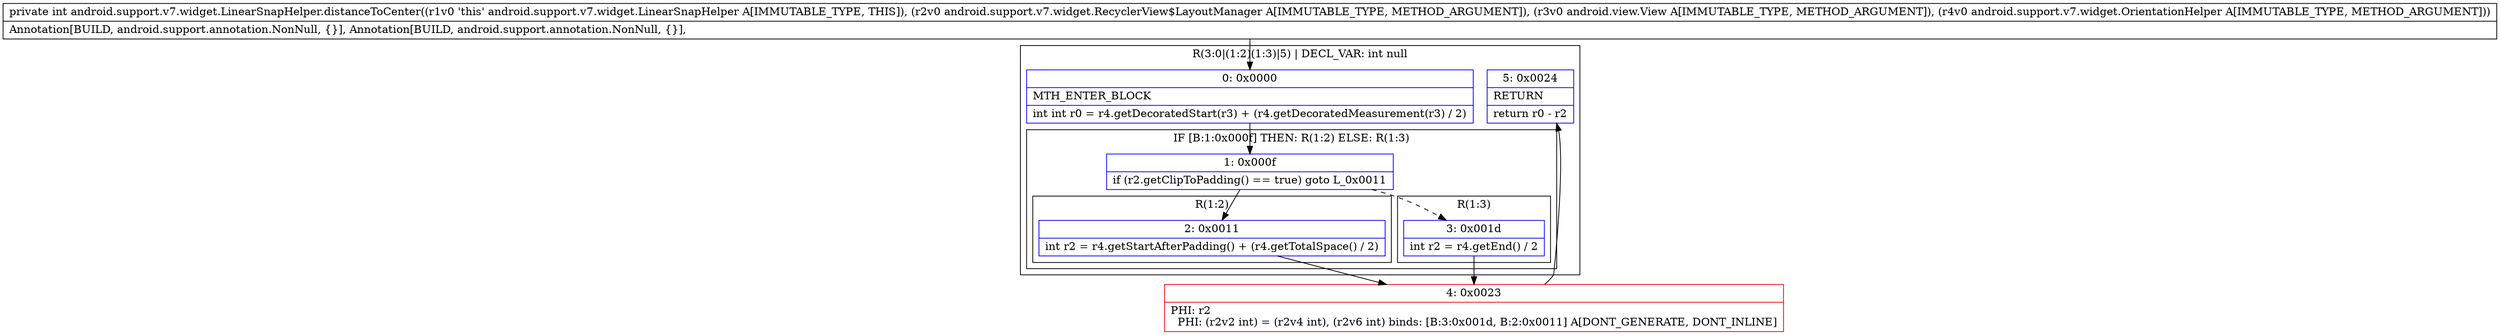digraph "CFG forandroid.support.v7.widget.LinearSnapHelper.distanceToCenter(Landroid\/support\/v7\/widget\/RecyclerView$LayoutManager;Landroid\/view\/View;Landroid\/support\/v7\/widget\/OrientationHelper;)I" {
subgraph cluster_Region_24724002 {
label = "R(3:0|(1:2)(1:3)|5) | DECL_VAR: int null\l";
node [shape=record,color=blue];
Node_0 [shape=record,label="{0\:\ 0x0000|MTH_ENTER_BLOCK\l|int int r0 = r4.getDecoratedStart(r3) + (r4.getDecoratedMeasurement(r3) \/ 2)\l}"];
subgraph cluster_IfRegion_1117685299 {
label = "IF [B:1:0x000f] THEN: R(1:2) ELSE: R(1:3)";
node [shape=record,color=blue];
Node_1 [shape=record,label="{1\:\ 0x000f|if (r2.getClipToPadding() == true) goto L_0x0011\l}"];
subgraph cluster_Region_653786413 {
label = "R(1:2)";
node [shape=record,color=blue];
Node_2 [shape=record,label="{2\:\ 0x0011|int r2 = r4.getStartAfterPadding() + (r4.getTotalSpace() \/ 2)\l}"];
}
subgraph cluster_Region_1859679435 {
label = "R(1:3)";
node [shape=record,color=blue];
Node_3 [shape=record,label="{3\:\ 0x001d|int r2 = r4.getEnd() \/ 2\l}"];
}
}
Node_5 [shape=record,label="{5\:\ 0x0024|RETURN\l|return r0 \- r2\l}"];
}
Node_4 [shape=record,color=red,label="{4\:\ 0x0023|PHI: r2 \l  PHI: (r2v2 int) = (r2v4 int), (r2v6 int) binds: [B:3:0x001d, B:2:0x0011] A[DONT_GENERATE, DONT_INLINE]\l}"];
MethodNode[shape=record,label="{private int android.support.v7.widget.LinearSnapHelper.distanceToCenter((r1v0 'this' android.support.v7.widget.LinearSnapHelper A[IMMUTABLE_TYPE, THIS]), (r2v0 android.support.v7.widget.RecyclerView$LayoutManager A[IMMUTABLE_TYPE, METHOD_ARGUMENT]), (r3v0 android.view.View A[IMMUTABLE_TYPE, METHOD_ARGUMENT]), (r4v0 android.support.v7.widget.OrientationHelper A[IMMUTABLE_TYPE, METHOD_ARGUMENT]))  | Annotation[BUILD, android.support.annotation.NonNull, \{\}], Annotation[BUILD, android.support.annotation.NonNull, \{\}], \l}"];
MethodNode -> Node_0;
Node_0 -> Node_1;
Node_1 -> Node_2;
Node_1 -> Node_3[style=dashed];
Node_2 -> Node_4;
Node_3 -> Node_4;
Node_4 -> Node_5;
}

